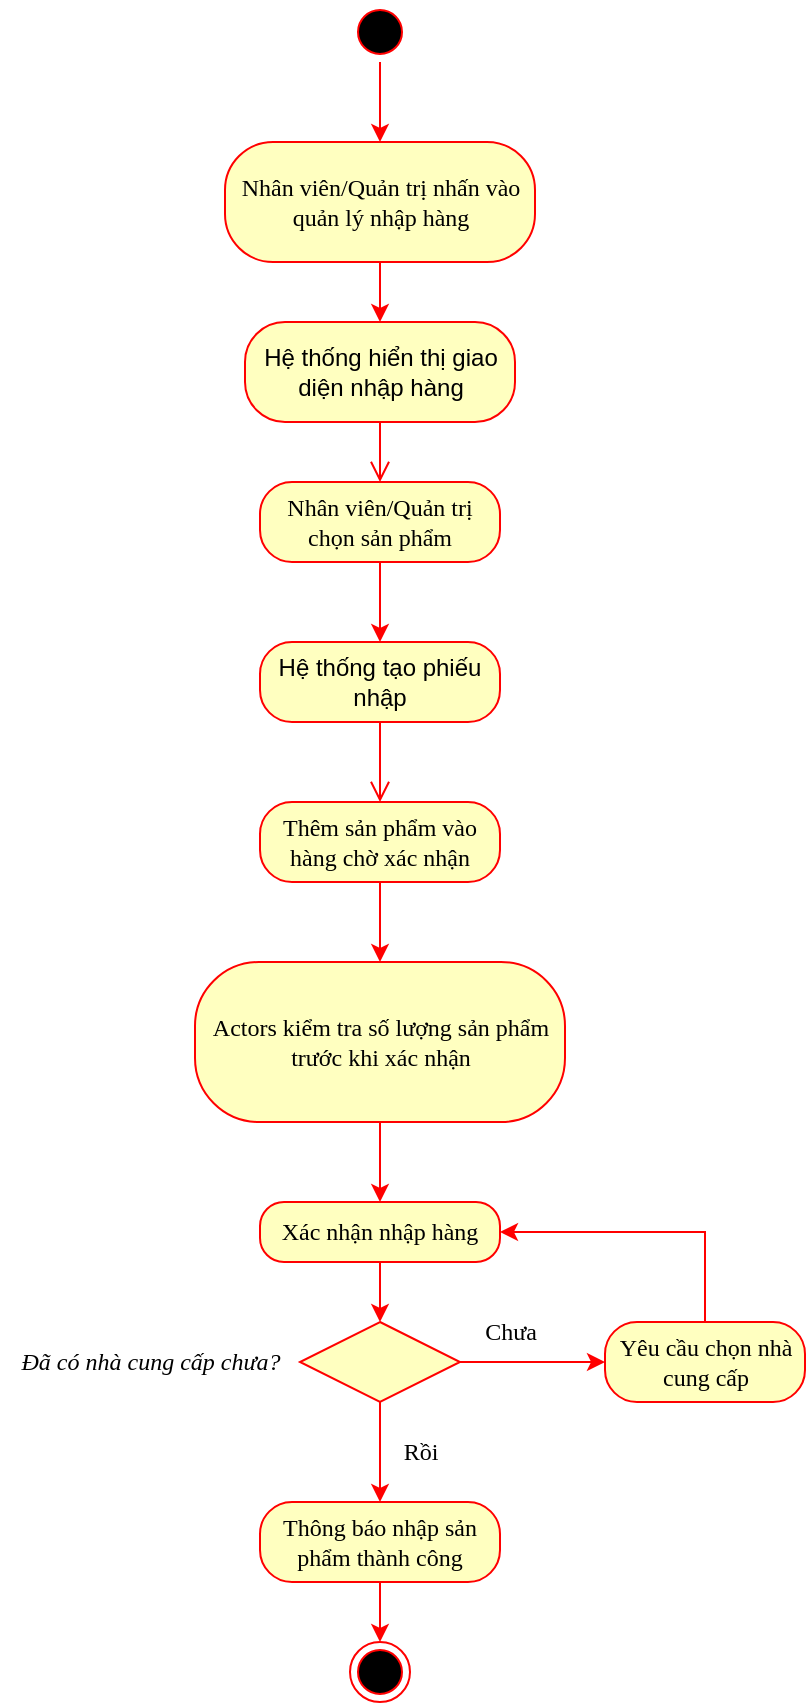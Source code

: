 <mxfile version="20.3.0" type="device"><diagram name="Page-1" id="0783ab3e-0a74-02c8-0abd-f7b4e66b4bec"><mxGraphModel dx="1038" dy="649" grid="1" gridSize="10" guides="1" tooltips="1" connect="1" arrows="1" fold="1" page="1" pageScale="1" pageWidth="850" pageHeight="1100" background="none" math="0" shadow="0"><root><mxCell id="0"/><mxCell id="1" parent="0"/><mxCell id="eeeBkh5kJwZxd2f7EK9q-1" value="" style="ellipse;html=1;shape=startState;fillColor=#000000;strokeColor=#ff0000;fontFamily=Times New Roman;fontSize=12;" parent="1" vertex="1"><mxGeometry x="310" width="30" height="30" as="geometry"/></mxCell><mxCell id="eeeBkh5kJwZxd2f7EK9q-6" value="" style="endArrow=classic;html=1;rounded=0;fontFamily=Times New Roman;fontSize=12;strokeColor=#FF0000;" parent="1" source="eeeBkh5kJwZxd2f7EK9q-1" target="F3XxI02AlLnZa_KaVTKI-1" edge="1"><mxGeometry width="50" height="50" relative="1" as="geometry"><mxPoint x="320" y="-10" as="sourcePoint"/><mxPoint x="450" y="200" as="targetPoint"/></mxGeometry></mxCell><mxCell id="eeeBkh5kJwZxd2f7EK9q-8" value="Nhân viên/Quản trị chọn sản phẩm" style="rounded=1;whiteSpace=wrap;html=1;arcSize=40;fontColor=#000000;fillColor=#ffffc0;strokeColor=#ff0000;fontFamily=Times New Roman;fontSize=12;" parent="1" vertex="1"><mxGeometry x="265" y="240" width="120" height="40" as="geometry"/></mxCell><mxCell id="eeeBkh5kJwZxd2f7EK9q-55" style="edgeStyle=orthogonalEdgeStyle;rounded=0;orthogonalLoop=1;jettySize=auto;html=1;fontFamily=Times New Roman;fontSize=12;strokeColor=#FF0000;" parent="1" source="eeeBkh5kJwZxd2f7EK9q-18" target="eeeBkh5kJwZxd2f7EK9q-54" edge="1"><mxGeometry relative="1" as="geometry"/></mxCell><mxCell id="eeeBkh5kJwZxd2f7EK9q-18" value="Thêm sản phẩm vào hàng chờ xác nhận" style="rounded=1;whiteSpace=wrap;html=1;arcSize=40;fontColor=#000000;fillColor=#ffffc0;strokeColor=#ff0000;fontFamily=Times New Roman;fontSize=12;" parent="1" vertex="1"><mxGeometry x="265" y="400" width="120" height="40" as="geometry"/></mxCell><mxCell id="eeeBkh5kJwZxd2f7EK9q-38" style="edgeStyle=orthogonalEdgeStyle;rounded=0;orthogonalLoop=1;jettySize=auto;html=1;fontFamily=Times New Roman;fontSize=12;strokeColor=#FF0000;" parent="1" source="eeeBkh5kJwZxd2f7EK9q-39" target="F3XxI02AlLnZa_KaVTKI-7" edge="1"><mxGeometry relative="1" as="geometry"><mxPoint x="325.04" y="780.017" as="targetPoint"/></mxGeometry></mxCell><mxCell id="eeeBkh5kJwZxd2f7EK9q-39" value="Xác nhận nhập hàng" style="rounded=1;whiteSpace=wrap;html=1;arcSize=40;fontColor=#000000;fillColor=#ffffc0;strokeColor=#ff0000;fontFamily=Times New Roman;fontSize=12;" parent="1" vertex="1"><mxGeometry x="265" y="600" width="120" height="30" as="geometry"/></mxCell><mxCell id="eeeBkh5kJwZxd2f7EK9q-50" style="edgeStyle=orthogonalEdgeStyle;rounded=0;orthogonalLoop=1;jettySize=auto;html=1;fontFamily=Times New Roman;fontSize=12;strokeColor=#FF0000;" parent="1" source="F3XxI02AlLnZa_KaVTKI-7" target="eeeBkh5kJwZxd2f7EK9q-47" edge="1"><mxGeometry relative="1" as="geometry"><mxPoint x="325.04" y="829.983" as="sourcePoint"/></mxGeometry></mxCell><mxCell id="eeeBkh5kJwZxd2f7EK9q-61" style="edgeStyle=orthogonalEdgeStyle;rounded=0;orthogonalLoop=1;jettySize=auto;html=1;fontFamily=Times New Roman;fontSize=12;strokeColor=#FF0000;" parent="1" source="F3XxI02AlLnZa_KaVTKI-7" target="eeeBkh5kJwZxd2f7EK9q-45" edge="1"><mxGeometry relative="1" as="geometry"><mxPoint x="383.75" y="805" as="sourcePoint"/></mxGeometry></mxCell><mxCell id="eeeBkh5kJwZxd2f7EK9q-43" value="Rồi" style="text;html=1;align=center;verticalAlign=middle;resizable=0;points=[];autosize=1;strokeColor=none;fillColor=none;fontSize=12;fontFamily=Times New Roman;" parent="1" vertex="1"><mxGeometry x="325" y="710" width="40" height="30" as="geometry"/></mxCell><mxCell id="eeeBkh5kJwZxd2f7EK9q-44" value="Chưa" style="text;html=1;align=center;verticalAlign=middle;resizable=0;points=[];autosize=1;strokeColor=none;fillColor=none;fontSize=12;fontFamily=Times New Roman;" parent="1" vertex="1"><mxGeometry x="365" y="650" width="50" height="30" as="geometry"/></mxCell><mxCell id="eeeBkh5kJwZxd2f7EK9q-63" style="edgeStyle=orthogonalEdgeStyle;rounded=0;orthogonalLoop=1;jettySize=auto;html=1;fontFamily=Times New Roman;fontSize=12;strokeColor=#FF0000;" parent="1" source="eeeBkh5kJwZxd2f7EK9q-45" target="eeeBkh5kJwZxd2f7EK9q-39" edge="1"><mxGeometry relative="1" as="geometry"><mxPoint x="400" y="730" as="targetPoint"/><Array as="points"><mxPoint x="488" y="615"/></Array></mxGeometry></mxCell><mxCell id="eeeBkh5kJwZxd2f7EK9q-45" value="Yêu cầu chọn nhà cung cấp" style="rounded=1;whiteSpace=wrap;html=1;arcSize=40;fontColor=#000000;fillColor=#ffffc0;strokeColor=#ff0000;fontFamily=Times New Roman;fontSize=12;" parent="1" vertex="1"><mxGeometry x="437.5" y="660" width="100" height="40" as="geometry"/></mxCell><mxCell id="eeeBkh5kJwZxd2f7EK9q-59" style="edgeStyle=orthogonalEdgeStyle;rounded=0;orthogonalLoop=1;jettySize=auto;html=1;fontFamily=Times New Roman;fontSize=12;strokeColor=#FF0000;" parent="1" source="eeeBkh5kJwZxd2f7EK9q-47" target="eeeBkh5kJwZxd2f7EK9q-57" edge="1"><mxGeometry relative="1" as="geometry"/></mxCell><mxCell id="eeeBkh5kJwZxd2f7EK9q-47" value="Thông báo nhập sản phẩm thành công" style="rounded=1;whiteSpace=wrap;html=1;arcSize=40;fontColor=#000000;fillColor=#ffffc0;strokeColor=#ff0000;fontFamily=Times New Roman;fontSize=12;" parent="1" vertex="1"><mxGeometry x="265" y="750" width="120" height="40" as="geometry"/></mxCell><mxCell id="eeeBkh5kJwZxd2f7EK9q-60" style="edgeStyle=orthogonalEdgeStyle;rounded=0;orthogonalLoop=1;jettySize=auto;html=1;fontFamily=Times New Roman;fontSize=12;strokeColor=#FF0000;" parent="1" source="eeeBkh5kJwZxd2f7EK9q-54" target="eeeBkh5kJwZxd2f7EK9q-39" edge="1"><mxGeometry relative="1" as="geometry"/></mxCell><mxCell id="eeeBkh5kJwZxd2f7EK9q-54" value="Actors kiểm tra số lượng sản phẩm trước khi xác nhận" style="rounded=1;whiteSpace=wrap;html=1;arcSize=40;fontColor=#000000;fillColor=#ffffc0;strokeColor=#ff0000;fontFamily=Times New Roman;fontSize=12;" parent="1" vertex="1"><mxGeometry x="232.5" y="480" width="185" height="80" as="geometry"/></mxCell><mxCell id="eeeBkh5kJwZxd2f7EK9q-57" value="" style="ellipse;html=1;shape=endState;fillColor=#000000;strokeColor=#ff0000;fontFamily=Times New Roman;fontSize=12;" parent="1" vertex="1"><mxGeometry x="310" y="820" width="30" height="30" as="geometry"/></mxCell><mxCell id="F3XxI02AlLnZa_KaVTKI-1" value="&lt;font face=&quot;Times New Roman&quot;&gt;Nhân viên/Quản trị nhấn vào quản lý nhập hàng&lt;/font&gt;" style="rounded=1;whiteSpace=wrap;html=1;arcSize=40;fontColor=#000000;fillColor=#ffffc0;strokeColor=#ff0000;" parent="1" vertex="1"><mxGeometry x="247.5" y="70" width="155" height="60" as="geometry"/></mxCell><mxCell id="F3XxI02AlLnZa_KaVTKI-3" value="" style="endArrow=classic;html=1;rounded=0;fontFamily=Times New Roman;fontSize=12;strokeColor=#FF0000;" parent="1" source="F3XxI02AlLnZa_KaVTKI-1" target="8DLKGlpOKyc9HZt7rMZ3-1" edge="1"><mxGeometry width="50" height="50" relative="1" as="geometry"><mxPoint x="363.018" y="-120.132" as="sourcePoint"/><mxPoint x="325" y="150" as="targetPoint"/></mxGeometry></mxCell><mxCell id="F3XxI02AlLnZa_KaVTKI-7" value="" style="rhombus;whiteSpace=wrap;html=1;fillColor=#ffffc0;strokeColor=#ff0000;fontFamily=Times New Roman;" parent="1" vertex="1"><mxGeometry x="285" y="660" width="80" height="40" as="geometry"/></mxCell><mxCell id="F3XxI02AlLnZa_KaVTKI-11" value="&lt;i&gt;Đã có nhà cung cấp chưa?&lt;/i&gt;" style="text;html=1;align=center;verticalAlign=middle;resizable=0;points=[];autosize=1;strokeColor=none;fillColor=none;fontFamily=Times New Roman;" parent="1" vertex="1"><mxGeometry x="135" y="665" width="150" height="30" as="geometry"/></mxCell><mxCell id="8DLKGlpOKyc9HZt7rMZ3-1" value="Hệ thống hiển thị giao diện nhập hàng" style="rounded=1;whiteSpace=wrap;html=1;arcSize=40;fontColor=#000000;fillColor=#ffffc0;strokeColor=#ff0000;" vertex="1" parent="1"><mxGeometry x="257.5" y="160" width="135" height="50" as="geometry"/></mxCell><mxCell id="8DLKGlpOKyc9HZt7rMZ3-2" value="" style="edgeStyle=orthogonalEdgeStyle;html=1;verticalAlign=bottom;endArrow=open;endSize=8;strokeColor=#ff0000;rounded=0;" edge="1" source="8DLKGlpOKyc9HZt7rMZ3-1" parent="1" target="eeeBkh5kJwZxd2f7EK9q-8"><mxGeometry relative="1" as="geometry"><mxPoint x="325" y="260" as="targetPoint"/></mxGeometry></mxCell><mxCell id="8DLKGlpOKyc9HZt7rMZ3-5" value="Hệ thống tạo phiếu nhập" style="rounded=1;whiteSpace=wrap;html=1;arcSize=40;fontColor=#000000;fillColor=#ffffc0;strokeColor=#ff0000;" vertex="1" parent="1"><mxGeometry x="265" y="320" width="120" height="40" as="geometry"/></mxCell><mxCell id="8DLKGlpOKyc9HZt7rMZ3-6" value="" style="edgeStyle=orthogonalEdgeStyle;html=1;verticalAlign=bottom;endArrow=open;endSize=8;strokeColor=#ff0000;rounded=0;" edge="1" source="8DLKGlpOKyc9HZt7rMZ3-5" parent="1" target="eeeBkh5kJwZxd2f7EK9q-18"><mxGeometry relative="1" as="geometry"><mxPoint x="325" y="470" as="targetPoint"/></mxGeometry></mxCell><mxCell id="8DLKGlpOKyc9HZt7rMZ3-7" value="" style="endArrow=classic;html=1;rounded=0;fontFamily=Times New Roman;fontSize=12;strokeColor=#FF0000;" edge="1" parent="1" source="eeeBkh5kJwZxd2f7EK9q-8" target="8DLKGlpOKyc9HZt7rMZ3-5"><mxGeometry width="50" height="50" relative="1" as="geometry"><mxPoint x="335" y="40" as="sourcePoint"/><mxPoint x="335" y="80" as="targetPoint"/></mxGeometry></mxCell></root></mxGraphModel></diagram></mxfile>